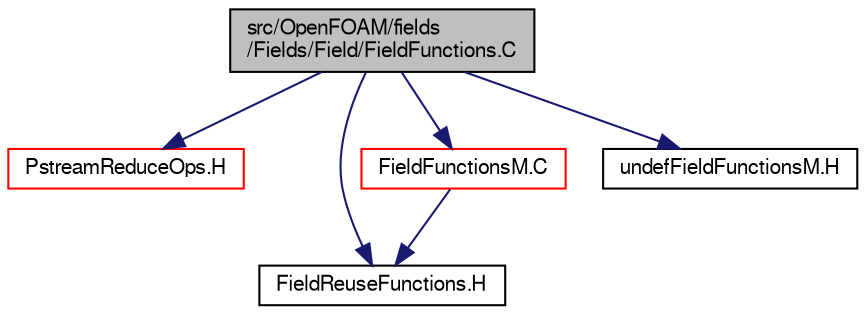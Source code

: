 digraph "src/OpenFOAM/fields/Fields/Field/FieldFunctions.C"
{
  bgcolor="transparent";
  edge [fontname="FreeSans",fontsize="10",labelfontname="FreeSans",labelfontsize="10"];
  node [fontname="FreeSans",fontsize="10",shape=record];
  Node0 [label="src/OpenFOAM/fields\l/Fields/Field/FieldFunctions.C",height=0.2,width=0.4,color="black", fillcolor="grey75", style="filled", fontcolor="black"];
  Node0 -> Node1 [color="midnightblue",fontsize="10",style="solid",fontname="FreeSans"];
  Node1 [label="PstreamReduceOps.H",height=0.2,width=0.4,color="red",URL="$a09146.html"];
  Node0 -> Node78 [color="midnightblue",fontsize="10",style="solid",fontname="FreeSans"];
  Node78 [label="FieldReuseFunctions.H",height=0.2,width=0.4,color="black",URL="$a09596.html"];
  Node0 -> Node79 [color="midnightblue",fontsize="10",style="solid",fontname="FreeSans"];
  Node79 [label="FieldFunctionsM.C",height=0.2,width=0.4,color="red",URL="$a09584.html"];
  Node79 -> Node78 [color="midnightblue",fontsize="10",style="solid",fontname="FreeSans"];
  Node0 -> Node82 [color="midnightblue",fontsize="10",style="solid",fontname="FreeSans"];
  Node82 [label="undefFieldFunctionsM.H",height=0.2,width=0.4,color="black",URL="$a09605.html"];
}
